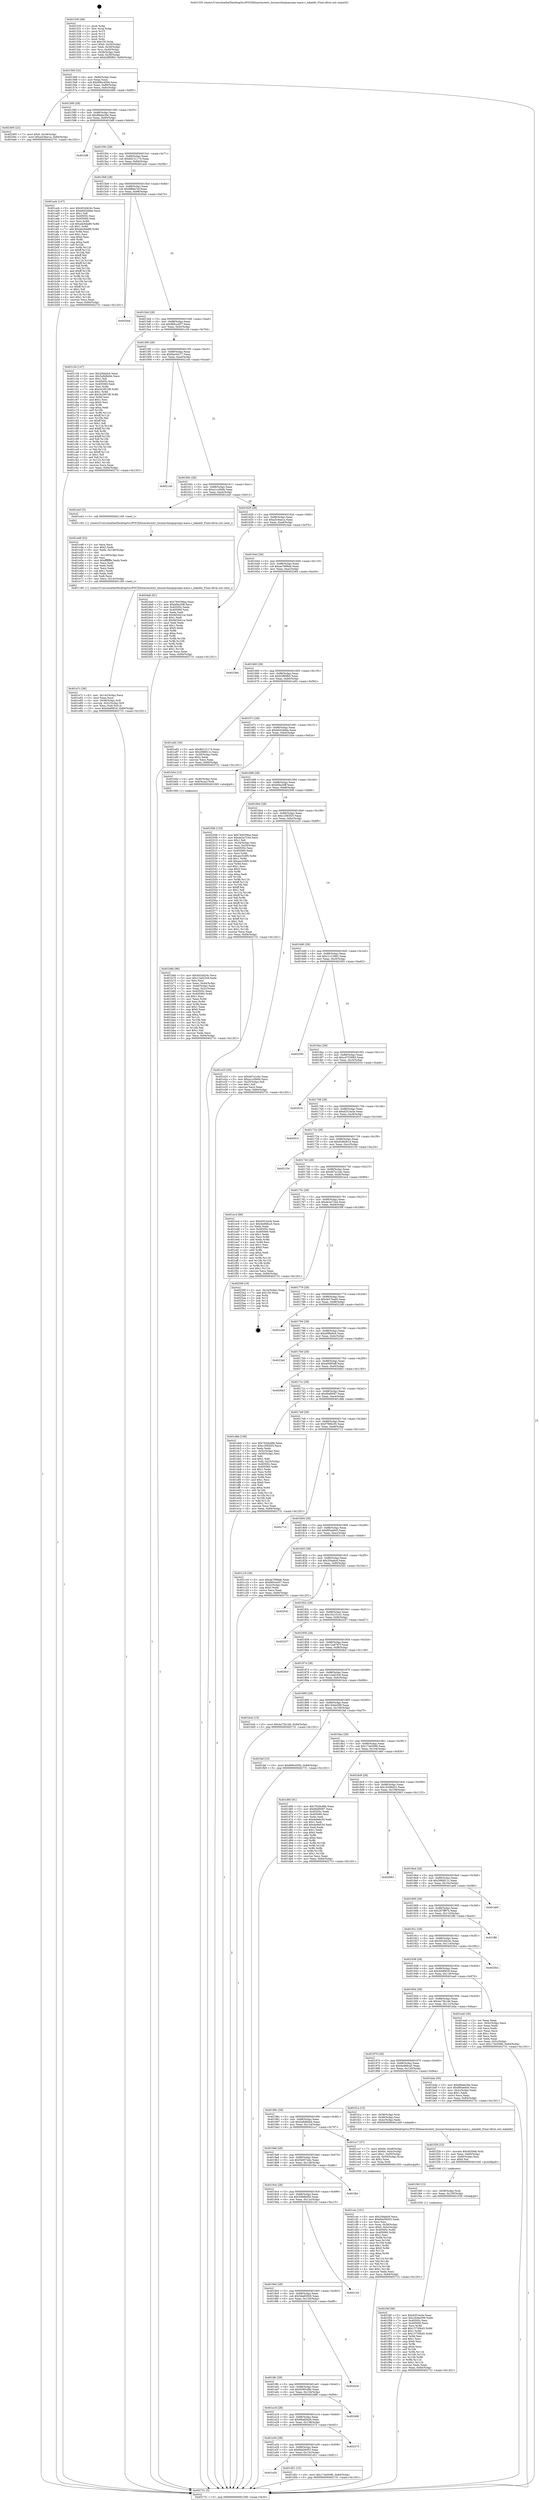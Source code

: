 digraph "0x401530" {
  label = "0x401530 (/mnt/c/Users/mathe/Desktop/tcc/POCII/binaries/extr_linuxarchmipspciops-mace.c_mkaddr_Final-ollvm.out::main(0))"
  labelloc = "t"
  node[shape=record]

  Entry [label="",width=0.3,height=0.3,shape=circle,fillcolor=black,style=filled]
  "0x401560" [label="{
     0x401560 [32]\l
     | [instrs]\l
     &nbsp;&nbsp;0x401560 \<+6\>: mov -0x84(%rbp),%eax\l
     &nbsp;&nbsp;0x401566 \<+2\>: mov %eax,%ecx\l
     &nbsp;&nbsp;0x401568 \<+6\>: sub $0x896c4594,%ecx\l
     &nbsp;&nbsp;0x40156e \<+6\>: mov %eax,-0x88(%rbp)\l
     &nbsp;&nbsp;0x401574 \<+6\>: mov %ecx,-0x8c(%rbp)\l
     &nbsp;&nbsp;0x40157a \<+6\>: je 0000000000402495 \<main+0xf65\>\l
  }"]
  "0x402495" [label="{
     0x402495 [22]\l
     | [instrs]\l
     &nbsp;&nbsp;0x402495 \<+7\>: movl $0x0,-0x34(%rbp)\l
     &nbsp;&nbsp;0x40249c \<+10\>: movl $0xa5c9ae1a,-0x84(%rbp)\l
     &nbsp;&nbsp;0x4024a6 \<+5\>: jmp 0000000000402731 \<main+0x1201\>\l
  }"]
  "0x401580" [label="{
     0x401580 [28]\l
     | [instrs]\l
     &nbsp;&nbsp;0x401580 \<+5\>: jmp 0000000000401585 \<main+0x55\>\l
     &nbsp;&nbsp;0x401585 \<+6\>: mov -0x88(%rbp),%eax\l
     &nbsp;&nbsp;0x40158b \<+5\>: sub $0x89ebe30e,%eax\l
     &nbsp;&nbsp;0x401590 \<+6\>: mov %eax,-0x90(%rbp)\l
     &nbsp;&nbsp;0x401596 \<+6\>: je 0000000000401bf8 \<main+0x6c8\>\l
  }"]
  Exit [label="",width=0.3,height=0.3,shape=circle,fillcolor=black,style=filled,peripheries=2]
  "0x401bf8" [label="{
     0x401bf8\l
  }", style=dashed]
  "0x40159c" [label="{
     0x40159c [28]\l
     | [instrs]\l
     &nbsp;&nbsp;0x40159c \<+5\>: jmp 00000000004015a1 \<main+0x71\>\l
     &nbsp;&nbsp;0x4015a1 \<+6\>: mov -0x88(%rbp),%eax\l
     &nbsp;&nbsp;0x4015a7 \<+5\>: sub $0x8d131174,%eax\l
     &nbsp;&nbsp;0x4015ac \<+6\>: mov %eax,-0x94(%rbp)\l
     &nbsp;&nbsp;0x4015b2 \<+6\>: je 0000000000401acb \<main+0x59b\>\l
  }"]
  "0x401f4f" [label="{
     0x401f4f [96]\l
     | [instrs]\l
     &nbsp;&nbsp;0x401f4f \<+5\>: mov $0xd2f14a3e,%eax\l
     &nbsp;&nbsp;0x401f54 \<+5\>: mov $0x1644e599,%edx\l
     &nbsp;&nbsp;0x401f59 \<+7\>: mov 0x40505c,%esi\l
     &nbsp;&nbsp;0x401f60 \<+7\>: mov 0x405060,%ecx\l
     &nbsp;&nbsp;0x401f67 \<+3\>: mov %esi,%r8d\l
     &nbsp;&nbsp;0x401f6a \<+7\>: add $0x13730b45,%r8d\l
     &nbsp;&nbsp;0x401f71 \<+4\>: sub $0x1,%r8d\l
     &nbsp;&nbsp;0x401f75 \<+7\>: sub $0x13730b45,%r8d\l
     &nbsp;&nbsp;0x401f7c \<+4\>: imul %r8d,%esi\l
     &nbsp;&nbsp;0x401f80 \<+3\>: and $0x1,%esi\l
     &nbsp;&nbsp;0x401f83 \<+3\>: cmp $0x0,%esi\l
     &nbsp;&nbsp;0x401f86 \<+4\>: sete %r9b\l
     &nbsp;&nbsp;0x401f8a \<+3\>: cmp $0xa,%ecx\l
     &nbsp;&nbsp;0x401f8d \<+4\>: setl %r10b\l
     &nbsp;&nbsp;0x401f91 \<+3\>: mov %r9b,%r11b\l
     &nbsp;&nbsp;0x401f94 \<+3\>: and %r10b,%r11b\l
     &nbsp;&nbsp;0x401f97 \<+3\>: xor %r10b,%r9b\l
     &nbsp;&nbsp;0x401f9a \<+3\>: or %r9b,%r11b\l
     &nbsp;&nbsp;0x401f9d \<+4\>: test $0x1,%r11b\l
     &nbsp;&nbsp;0x401fa1 \<+3\>: cmovne %edx,%eax\l
     &nbsp;&nbsp;0x401fa4 \<+6\>: mov %eax,-0x84(%rbp)\l
     &nbsp;&nbsp;0x401faa \<+5\>: jmp 0000000000402731 \<main+0x1201\>\l
  }"]
  "0x401acb" [label="{
     0x401acb [147]\l
     | [instrs]\l
     &nbsp;&nbsp;0x401acb \<+5\>: mov $0x402d424c,%eax\l
     &nbsp;&nbsp;0x401ad0 \<+5\>: mov $0xb642ddda,%ecx\l
     &nbsp;&nbsp;0x401ad5 \<+2\>: mov $0x1,%dl\l
     &nbsp;&nbsp;0x401ad7 \<+7\>: mov 0x40505c,%esi\l
     &nbsp;&nbsp;0x401ade \<+7\>: mov 0x405060,%edi\l
     &nbsp;&nbsp;0x401ae5 \<+3\>: mov %esi,%r8d\l
     &nbsp;&nbsp;0x401ae8 \<+7\>: sub $0xadc6da88,%r8d\l
     &nbsp;&nbsp;0x401aef \<+4\>: sub $0x1,%r8d\l
     &nbsp;&nbsp;0x401af3 \<+7\>: add $0xadc6da88,%r8d\l
     &nbsp;&nbsp;0x401afa \<+4\>: imul %r8d,%esi\l
     &nbsp;&nbsp;0x401afe \<+3\>: and $0x1,%esi\l
     &nbsp;&nbsp;0x401b01 \<+3\>: cmp $0x0,%esi\l
     &nbsp;&nbsp;0x401b04 \<+4\>: sete %r9b\l
     &nbsp;&nbsp;0x401b08 \<+3\>: cmp $0xa,%edi\l
     &nbsp;&nbsp;0x401b0b \<+4\>: setl %r10b\l
     &nbsp;&nbsp;0x401b0f \<+3\>: mov %r9b,%r11b\l
     &nbsp;&nbsp;0x401b12 \<+4\>: xor $0xff,%r11b\l
     &nbsp;&nbsp;0x401b16 \<+3\>: mov %r10b,%bl\l
     &nbsp;&nbsp;0x401b19 \<+3\>: xor $0xff,%bl\l
     &nbsp;&nbsp;0x401b1c \<+3\>: xor $0x1,%dl\l
     &nbsp;&nbsp;0x401b1f \<+3\>: mov %r11b,%r14b\l
     &nbsp;&nbsp;0x401b22 \<+4\>: and $0xff,%r14b\l
     &nbsp;&nbsp;0x401b26 \<+3\>: and %dl,%r9b\l
     &nbsp;&nbsp;0x401b29 \<+3\>: mov %bl,%r15b\l
     &nbsp;&nbsp;0x401b2c \<+4\>: and $0xff,%r15b\l
     &nbsp;&nbsp;0x401b30 \<+3\>: and %dl,%r10b\l
     &nbsp;&nbsp;0x401b33 \<+3\>: or %r9b,%r14b\l
     &nbsp;&nbsp;0x401b36 \<+3\>: or %r10b,%r15b\l
     &nbsp;&nbsp;0x401b39 \<+3\>: xor %r15b,%r14b\l
     &nbsp;&nbsp;0x401b3c \<+3\>: or %bl,%r11b\l
     &nbsp;&nbsp;0x401b3f \<+4\>: xor $0xff,%r11b\l
     &nbsp;&nbsp;0x401b43 \<+3\>: or $0x1,%dl\l
     &nbsp;&nbsp;0x401b46 \<+3\>: and %dl,%r11b\l
     &nbsp;&nbsp;0x401b49 \<+3\>: or %r11b,%r14b\l
     &nbsp;&nbsp;0x401b4c \<+4\>: test $0x1,%r14b\l
     &nbsp;&nbsp;0x401b50 \<+3\>: cmovne %ecx,%eax\l
     &nbsp;&nbsp;0x401b53 \<+6\>: mov %eax,-0x84(%rbp)\l
     &nbsp;&nbsp;0x401b59 \<+5\>: jmp 0000000000402731 \<main+0x1201\>\l
  }"]
  "0x4015b8" [label="{
     0x4015b8 [28]\l
     | [instrs]\l
     &nbsp;&nbsp;0x4015b8 \<+5\>: jmp 00000000004015bd \<main+0x8d\>\l
     &nbsp;&nbsp;0x4015bd \<+6\>: mov -0x88(%rbp),%eax\l
     &nbsp;&nbsp;0x4015c3 \<+5\>: sub $0x8f6ba7ef,%eax\l
     &nbsp;&nbsp;0x4015c8 \<+6\>: mov %eax,-0x98(%rbp)\l
     &nbsp;&nbsp;0x4015ce \<+6\>: je 00000000004020a4 \<main+0xb74\>\l
  }"]
  "0x401f40" [label="{
     0x401f40 [15]\l
     | [instrs]\l
     &nbsp;&nbsp;0x401f40 \<+4\>: mov -0x58(%rbp),%rdi\l
     &nbsp;&nbsp;0x401f44 \<+6\>: mov %eax,-0x150(%rbp)\l
     &nbsp;&nbsp;0x401f4a \<+5\>: call 0000000000401030 \<free@plt\>\l
     | [calls]\l
     &nbsp;&nbsp;0x401030 \{1\} (unknown)\l
  }"]
  "0x4020a4" [label="{
     0x4020a4\l
  }", style=dashed]
  "0x4015d4" [label="{
     0x4015d4 [28]\l
     | [instrs]\l
     &nbsp;&nbsp;0x4015d4 \<+5\>: jmp 00000000004015d9 \<main+0xa9\>\l
     &nbsp;&nbsp;0x4015d9 \<+6\>: mov -0x88(%rbp),%eax\l
     &nbsp;&nbsp;0x4015df \<+5\>: sub $0x985ce457,%eax\l
     &nbsp;&nbsp;0x4015e4 \<+6\>: mov %eax,-0x9c(%rbp)\l
     &nbsp;&nbsp;0x4015ea \<+6\>: je 0000000000401c34 \<main+0x704\>\l
  }"]
  "0x401f29" [label="{
     0x401f29 [23]\l
     | [instrs]\l
     &nbsp;&nbsp;0x401f29 \<+10\>: movabs $0x4030d6,%rdi\l
     &nbsp;&nbsp;0x401f33 \<+3\>: mov %eax,-0x60(%rbp)\l
     &nbsp;&nbsp;0x401f36 \<+3\>: mov -0x60(%rbp),%esi\l
     &nbsp;&nbsp;0x401f39 \<+2\>: mov $0x0,%al\l
     &nbsp;&nbsp;0x401f3b \<+5\>: call 0000000000401040 \<printf@plt\>\l
     | [calls]\l
     &nbsp;&nbsp;0x401040 \{1\} (unknown)\l
  }"]
  "0x401c34" [label="{
     0x401c34 [147]\l
     | [instrs]\l
     &nbsp;&nbsp;0x401c34 \<+5\>: mov $0x20dadc6,%eax\l
     &nbsp;&nbsp;0x401c39 \<+5\>: mov $0x5a9d6d44,%ecx\l
     &nbsp;&nbsp;0x401c3e \<+2\>: mov $0x1,%dl\l
     &nbsp;&nbsp;0x401c40 \<+7\>: mov 0x40505c,%esi\l
     &nbsp;&nbsp;0x401c47 \<+7\>: mov 0x405060,%edi\l
     &nbsp;&nbsp;0x401c4e \<+3\>: mov %esi,%r8d\l
     &nbsp;&nbsp;0x401c51 \<+7\>: sub $0x3e2951f8,%r8d\l
     &nbsp;&nbsp;0x401c58 \<+4\>: sub $0x1,%r8d\l
     &nbsp;&nbsp;0x401c5c \<+7\>: add $0x3e2951f8,%r8d\l
     &nbsp;&nbsp;0x401c63 \<+4\>: imul %r8d,%esi\l
     &nbsp;&nbsp;0x401c67 \<+3\>: and $0x1,%esi\l
     &nbsp;&nbsp;0x401c6a \<+3\>: cmp $0x0,%esi\l
     &nbsp;&nbsp;0x401c6d \<+4\>: sete %r9b\l
     &nbsp;&nbsp;0x401c71 \<+3\>: cmp $0xa,%edi\l
     &nbsp;&nbsp;0x401c74 \<+4\>: setl %r10b\l
     &nbsp;&nbsp;0x401c78 \<+3\>: mov %r9b,%r11b\l
     &nbsp;&nbsp;0x401c7b \<+4\>: xor $0xff,%r11b\l
     &nbsp;&nbsp;0x401c7f \<+3\>: mov %r10b,%bl\l
     &nbsp;&nbsp;0x401c82 \<+3\>: xor $0xff,%bl\l
     &nbsp;&nbsp;0x401c85 \<+3\>: xor $0x1,%dl\l
     &nbsp;&nbsp;0x401c88 \<+3\>: mov %r11b,%r14b\l
     &nbsp;&nbsp;0x401c8b \<+4\>: and $0xff,%r14b\l
     &nbsp;&nbsp;0x401c8f \<+3\>: and %dl,%r9b\l
     &nbsp;&nbsp;0x401c92 \<+3\>: mov %bl,%r15b\l
     &nbsp;&nbsp;0x401c95 \<+4\>: and $0xff,%r15b\l
     &nbsp;&nbsp;0x401c99 \<+3\>: and %dl,%r10b\l
     &nbsp;&nbsp;0x401c9c \<+3\>: or %r9b,%r14b\l
     &nbsp;&nbsp;0x401c9f \<+3\>: or %r10b,%r15b\l
     &nbsp;&nbsp;0x401ca2 \<+3\>: xor %r15b,%r14b\l
     &nbsp;&nbsp;0x401ca5 \<+3\>: or %bl,%r11b\l
     &nbsp;&nbsp;0x401ca8 \<+4\>: xor $0xff,%r11b\l
     &nbsp;&nbsp;0x401cac \<+3\>: or $0x1,%dl\l
     &nbsp;&nbsp;0x401caf \<+3\>: and %dl,%r11b\l
     &nbsp;&nbsp;0x401cb2 \<+3\>: or %r11b,%r14b\l
     &nbsp;&nbsp;0x401cb5 \<+4\>: test $0x1,%r14b\l
     &nbsp;&nbsp;0x401cb9 \<+3\>: cmovne %ecx,%eax\l
     &nbsp;&nbsp;0x401cbc \<+6\>: mov %eax,-0x84(%rbp)\l
     &nbsp;&nbsp;0x401cc2 \<+5\>: jmp 0000000000402731 \<main+0x1201\>\l
  }"]
  "0x4015f0" [label="{
     0x4015f0 [28]\l
     | [instrs]\l
     &nbsp;&nbsp;0x4015f0 \<+5\>: jmp 00000000004015f5 \<main+0xc5\>\l
     &nbsp;&nbsp;0x4015f5 \<+6\>: mov -0x88(%rbp),%eax\l
     &nbsp;&nbsp;0x4015fb \<+5\>: sub $0x9ac04c77,%eax\l
     &nbsp;&nbsp;0x401600 \<+6\>: mov %eax,-0xa0(%rbp)\l
     &nbsp;&nbsp;0x401606 \<+6\>: je 00000000004021dd \<main+0xcad\>\l
  }"]
  "0x401e7c" [label="{
     0x401e7c [36]\l
     | [instrs]\l
     &nbsp;&nbsp;0x401e7c \<+6\>: mov -0x14c(%rbp),%ecx\l
     &nbsp;&nbsp;0x401e82 \<+3\>: imul %eax,%ecx\l
     &nbsp;&nbsp;0x401e85 \<+4\>: mov -0x58(%rbp),%r8\l
     &nbsp;&nbsp;0x401e89 \<+4\>: movslq -0x5c(%rbp),%r9\l
     &nbsp;&nbsp;0x401e8d \<+4\>: mov %ecx,(%r8,%r9,4)\l
     &nbsp;&nbsp;0x401e91 \<+10\>: movl $0x44df4f18,-0x84(%rbp)\l
     &nbsp;&nbsp;0x401e9b \<+5\>: jmp 0000000000402731 \<main+0x1201\>\l
  }"]
  "0x4021dd" [label="{
     0x4021dd\l
  }", style=dashed]
  "0x40160c" [label="{
     0x40160c [28]\l
     | [instrs]\l
     &nbsp;&nbsp;0x40160c \<+5\>: jmp 0000000000401611 \<main+0xe1\>\l
     &nbsp;&nbsp;0x401611 \<+6\>: mov -0x88(%rbp),%eax\l
     &nbsp;&nbsp;0x401617 \<+5\>: sub $0xa1cc0b0b,%eax\l
     &nbsp;&nbsp;0x40161c \<+6\>: mov %eax,-0xa4(%rbp)\l
     &nbsp;&nbsp;0x401622 \<+6\>: je 0000000000401e43 \<main+0x913\>\l
  }"]
  "0x401e48" [label="{
     0x401e48 [52]\l
     | [instrs]\l
     &nbsp;&nbsp;0x401e48 \<+2\>: xor %ecx,%ecx\l
     &nbsp;&nbsp;0x401e4a \<+5\>: mov $0x2,%edx\l
     &nbsp;&nbsp;0x401e4f \<+6\>: mov %edx,-0x148(%rbp)\l
     &nbsp;&nbsp;0x401e55 \<+1\>: cltd\l
     &nbsp;&nbsp;0x401e56 \<+6\>: mov -0x148(%rbp),%esi\l
     &nbsp;&nbsp;0x401e5c \<+2\>: idiv %esi\l
     &nbsp;&nbsp;0x401e5e \<+6\>: imul $0xfffffffe,%edx,%edx\l
     &nbsp;&nbsp;0x401e64 \<+2\>: mov %ecx,%edi\l
     &nbsp;&nbsp;0x401e66 \<+2\>: sub %edx,%edi\l
     &nbsp;&nbsp;0x401e68 \<+2\>: mov %ecx,%edx\l
     &nbsp;&nbsp;0x401e6a \<+3\>: sub $0x1,%edx\l
     &nbsp;&nbsp;0x401e6d \<+2\>: add %edx,%edi\l
     &nbsp;&nbsp;0x401e6f \<+2\>: sub %edi,%ecx\l
     &nbsp;&nbsp;0x401e71 \<+6\>: mov %ecx,-0x14c(%rbp)\l
     &nbsp;&nbsp;0x401e77 \<+5\>: call 0000000000401160 \<next_i\>\l
     | [calls]\l
     &nbsp;&nbsp;0x401160 \{1\} (/mnt/c/Users/mathe/Desktop/tcc/POCII/binaries/extr_linuxarchmipspciops-mace.c_mkaddr_Final-ollvm.out::next_i)\l
  }"]
  "0x401e43" [label="{
     0x401e43 [5]\l
     | [instrs]\l
     &nbsp;&nbsp;0x401e43 \<+5\>: call 0000000000401160 \<next_i\>\l
     | [calls]\l
     &nbsp;&nbsp;0x401160 \{1\} (/mnt/c/Users/mathe/Desktop/tcc/POCII/binaries/extr_linuxarchmipspciops-mace.c_mkaddr_Final-ollvm.out::next_i)\l
  }"]
  "0x401628" [label="{
     0x401628 [28]\l
     | [instrs]\l
     &nbsp;&nbsp;0x401628 \<+5\>: jmp 000000000040162d \<main+0xfd\>\l
     &nbsp;&nbsp;0x40162d \<+6\>: mov -0x88(%rbp),%eax\l
     &nbsp;&nbsp;0x401633 \<+5\>: sub $0xa5c9ae1a,%eax\l
     &nbsp;&nbsp;0x401638 \<+6\>: mov %eax,-0xa8(%rbp)\l
     &nbsp;&nbsp;0x40163e \<+6\>: je 00000000004024ab \<main+0xf7b\>\l
  }"]
  "0x401a50" [label="{
     0x401a50\l
  }", style=dashed]
  "0x4024ab" [label="{
     0x4024ab [91]\l
     | [instrs]\l
     &nbsp;&nbsp;0x4024ab \<+5\>: mov $0x784539ea,%eax\l
     &nbsp;&nbsp;0x4024b0 \<+5\>: mov $0xbf4a20ff,%ecx\l
     &nbsp;&nbsp;0x4024b5 \<+7\>: mov 0x40505c,%edx\l
     &nbsp;&nbsp;0x4024bc \<+7\>: mov 0x405060,%esi\l
     &nbsp;&nbsp;0x4024c3 \<+2\>: mov %edx,%edi\l
     &nbsp;&nbsp;0x4024c5 \<+6\>: add $0x9d3441ca,%edi\l
     &nbsp;&nbsp;0x4024cb \<+3\>: sub $0x1,%edi\l
     &nbsp;&nbsp;0x4024ce \<+6\>: sub $0x9d3441ca,%edi\l
     &nbsp;&nbsp;0x4024d4 \<+3\>: imul %edi,%edx\l
     &nbsp;&nbsp;0x4024d7 \<+3\>: and $0x1,%edx\l
     &nbsp;&nbsp;0x4024da \<+3\>: cmp $0x0,%edx\l
     &nbsp;&nbsp;0x4024dd \<+4\>: sete %r8b\l
     &nbsp;&nbsp;0x4024e1 \<+3\>: cmp $0xa,%esi\l
     &nbsp;&nbsp;0x4024e4 \<+4\>: setl %r9b\l
     &nbsp;&nbsp;0x4024e8 \<+3\>: mov %r8b,%r10b\l
     &nbsp;&nbsp;0x4024eb \<+3\>: and %r9b,%r10b\l
     &nbsp;&nbsp;0x4024ee \<+3\>: xor %r9b,%r8b\l
     &nbsp;&nbsp;0x4024f1 \<+3\>: or %r8b,%r10b\l
     &nbsp;&nbsp;0x4024f4 \<+4\>: test $0x1,%r10b\l
     &nbsp;&nbsp;0x4024f8 \<+3\>: cmovne %ecx,%eax\l
     &nbsp;&nbsp;0x4024fb \<+6\>: mov %eax,-0x84(%rbp)\l
     &nbsp;&nbsp;0x402501 \<+5\>: jmp 0000000000402731 \<main+0x1201\>\l
  }"]
  "0x401644" [label="{
     0x401644 [28]\l
     | [instrs]\l
     &nbsp;&nbsp;0x401644 \<+5\>: jmp 0000000000401649 \<main+0x119\>\l
     &nbsp;&nbsp;0x401649 \<+6\>: mov -0x88(%rbp),%eax\l
     &nbsp;&nbsp;0x40164f \<+5\>: sub $0xae7898ab,%eax\l
     &nbsp;&nbsp;0x401654 \<+6\>: mov %eax,-0xac(%rbp)\l
     &nbsp;&nbsp;0x40165a \<+6\>: je 0000000000402384 \<main+0xe54\>\l
  }"]
  "0x401d51" [label="{
     0x401d51 [15]\l
     | [instrs]\l
     &nbsp;&nbsp;0x401d51 \<+10\>: movl $0x174e5096,-0x84(%rbp)\l
     &nbsp;&nbsp;0x401d5b \<+5\>: jmp 0000000000402731 \<main+0x1201\>\l
  }"]
  "0x402384" [label="{
     0x402384\l
  }", style=dashed]
  "0x401660" [label="{
     0x401660 [28]\l
     | [instrs]\l
     &nbsp;&nbsp;0x401660 \<+5\>: jmp 0000000000401665 \<main+0x135\>\l
     &nbsp;&nbsp;0x401665 \<+6\>: mov -0x88(%rbp),%eax\l
     &nbsp;&nbsp;0x40166b \<+5\>: sub $0xb2f80fb5,%eax\l
     &nbsp;&nbsp;0x401670 \<+6\>: mov %eax,-0xb0(%rbp)\l
     &nbsp;&nbsp;0x401676 \<+6\>: je 0000000000401a92 \<main+0x562\>\l
  }"]
  "0x401a34" [label="{
     0x401a34 [28]\l
     | [instrs]\l
     &nbsp;&nbsp;0x401a34 \<+5\>: jmp 0000000000401a39 \<main+0x509\>\l
     &nbsp;&nbsp;0x401a39 \<+6\>: mov -0x88(%rbp),%eax\l
     &nbsp;&nbsp;0x401a3f \<+5\>: sub $0x6da56d53,%eax\l
     &nbsp;&nbsp;0x401a44 \<+6\>: mov %eax,-0x13c(%rbp)\l
     &nbsp;&nbsp;0x401a4a \<+6\>: je 0000000000401d51 \<main+0x821\>\l
  }"]
  "0x401a92" [label="{
     0x401a92 [30]\l
     | [instrs]\l
     &nbsp;&nbsp;0x401a92 \<+5\>: mov $0x8d131174,%eax\l
     &nbsp;&nbsp;0x401a97 \<+5\>: mov $0x266fd11c,%ecx\l
     &nbsp;&nbsp;0x401a9c \<+3\>: mov -0x30(%rbp),%edx\l
     &nbsp;&nbsp;0x401a9f \<+3\>: cmp $0x2,%edx\l
     &nbsp;&nbsp;0x401aa2 \<+3\>: cmovne %ecx,%eax\l
     &nbsp;&nbsp;0x401aa5 \<+6\>: mov %eax,-0x84(%rbp)\l
     &nbsp;&nbsp;0x401aab \<+5\>: jmp 0000000000402731 \<main+0x1201\>\l
  }"]
  "0x40167c" [label="{
     0x40167c [28]\l
     | [instrs]\l
     &nbsp;&nbsp;0x40167c \<+5\>: jmp 0000000000401681 \<main+0x151\>\l
     &nbsp;&nbsp;0x401681 \<+6\>: mov -0x88(%rbp),%eax\l
     &nbsp;&nbsp;0x401687 \<+5\>: sub $0xb642ddda,%eax\l
     &nbsp;&nbsp;0x40168c \<+6\>: mov %eax,-0xb4(%rbp)\l
     &nbsp;&nbsp;0x401692 \<+6\>: je 0000000000401b5e \<main+0x62e\>\l
  }"]
  "0x402731" [label="{
     0x402731 [5]\l
     | [instrs]\l
     &nbsp;&nbsp;0x402731 \<+5\>: jmp 0000000000401560 \<main+0x30\>\l
  }"]
  "0x401530" [label="{
     0x401530 [48]\l
     | [instrs]\l
     &nbsp;&nbsp;0x401530 \<+1\>: push %rbp\l
     &nbsp;&nbsp;0x401531 \<+3\>: mov %rsp,%rbp\l
     &nbsp;&nbsp;0x401534 \<+2\>: push %r15\l
     &nbsp;&nbsp;0x401536 \<+2\>: push %r14\l
     &nbsp;&nbsp;0x401538 \<+2\>: push %r12\l
     &nbsp;&nbsp;0x40153a \<+1\>: push %rbx\l
     &nbsp;&nbsp;0x40153b \<+7\>: sub $0x150,%rsp\l
     &nbsp;&nbsp;0x401542 \<+7\>: movl $0x0,-0x34(%rbp)\l
     &nbsp;&nbsp;0x401549 \<+3\>: mov %edi,-0x38(%rbp)\l
     &nbsp;&nbsp;0x40154c \<+4\>: mov %rsi,-0x40(%rbp)\l
     &nbsp;&nbsp;0x401550 \<+3\>: mov -0x38(%rbp),%edi\l
     &nbsp;&nbsp;0x401553 \<+3\>: mov %edi,-0x30(%rbp)\l
     &nbsp;&nbsp;0x401556 \<+10\>: movl $0xb2f80fb5,-0x84(%rbp)\l
  }"]
  "0x402375" [label="{
     0x402375\l
  }", style=dashed]
  "0x401b5e" [label="{
     0x401b5e [13]\l
     | [instrs]\l
     &nbsp;&nbsp;0x401b5e \<+4\>: mov -0x40(%rbp),%rax\l
     &nbsp;&nbsp;0x401b62 \<+4\>: mov 0x8(%rax),%rdi\l
     &nbsp;&nbsp;0x401b66 \<+5\>: call 0000000000401060 \<atoi@plt\>\l
     | [calls]\l
     &nbsp;&nbsp;0x401060 \{1\} (unknown)\l
  }"]
  "0x401698" [label="{
     0x401698 [28]\l
     | [instrs]\l
     &nbsp;&nbsp;0x401698 \<+5\>: jmp 000000000040169d \<main+0x16d\>\l
     &nbsp;&nbsp;0x40169d \<+6\>: mov -0x88(%rbp),%eax\l
     &nbsp;&nbsp;0x4016a3 \<+5\>: sub $0xbf4a20ff,%eax\l
     &nbsp;&nbsp;0x4016a8 \<+6\>: mov %eax,-0xb8(%rbp)\l
     &nbsp;&nbsp;0x4016ae \<+6\>: je 0000000000402506 \<main+0xfd6\>\l
  }"]
  "0x401b6b" [label="{
     0x401b6b [96]\l
     | [instrs]\l
     &nbsp;&nbsp;0x401b6b \<+5\>: mov $0x402d424c,%ecx\l
     &nbsp;&nbsp;0x401b70 \<+5\>: mov $0x12ad23c9,%edx\l
     &nbsp;&nbsp;0x401b75 \<+2\>: xor %esi,%esi\l
     &nbsp;&nbsp;0x401b77 \<+3\>: mov %eax,-0x44(%rbp)\l
     &nbsp;&nbsp;0x401b7a \<+3\>: mov -0x44(%rbp),%eax\l
     &nbsp;&nbsp;0x401b7d \<+3\>: mov %eax,-0x2c(%rbp)\l
     &nbsp;&nbsp;0x401b80 \<+7\>: mov 0x40505c,%eax\l
     &nbsp;&nbsp;0x401b87 \<+8\>: mov 0x405060,%r8d\l
     &nbsp;&nbsp;0x401b8f \<+3\>: sub $0x1,%esi\l
     &nbsp;&nbsp;0x401b92 \<+3\>: mov %eax,%r9d\l
     &nbsp;&nbsp;0x401b95 \<+3\>: add %esi,%r9d\l
     &nbsp;&nbsp;0x401b98 \<+4\>: imul %r9d,%eax\l
     &nbsp;&nbsp;0x401b9c \<+3\>: and $0x1,%eax\l
     &nbsp;&nbsp;0x401b9f \<+3\>: cmp $0x0,%eax\l
     &nbsp;&nbsp;0x401ba2 \<+4\>: sete %r10b\l
     &nbsp;&nbsp;0x401ba6 \<+4\>: cmp $0xa,%r8d\l
     &nbsp;&nbsp;0x401baa \<+4\>: setl %r11b\l
     &nbsp;&nbsp;0x401bae \<+3\>: mov %r10b,%bl\l
     &nbsp;&nbsp;0x401bb1 \<+3\>: and %r11b,%bl\l
     &nbsp;&nbsp;0x401bb4 \<+3\>: xor %r11b,%r10b\l
     &nbsp;&nbsp;0x401bb7 \<+3\>: or %r10b,%bl\l
     &nbsp;&nbsp;0x401bba \<+3\>: test $0x1,%bl\l
     &nbsp;&nbsp;0x401bbd \<+3\>: cmovne %edx,%ecx\l
     &nbsp;&nbsp;0x401bc0 \<+6\>: mov %ecx,-0x84(%rbp)\l
     &nbsp;&nbsp;0x401bc6 \<+5\>: jmp 0000000000402731 \<main+0x1201\>\l
  }"]
  "0x401a18" [label="{
     0x401a18 [28]\l
     | [instrs]\l
     &nbsp;&nbsp;0x401a18 \<+5\>: jmp 0000000000401a1d \<main+0x4ed\>\l
     &nbsp;&nbsp;0x401a1d \<+6\>: mov -0x88(%rbp),%eax\l
     &nbsp;&nbsp;0x401a23 \<+5\>: sub $0x66ad5b26,%eax\l
     &nbsp;&nbsp;0x401a28 \<+6\>: mov %eax,-0x138(%rbp)\l
     &nbsp;&nbsp;0x401a2e \<+6\>: je 0000000000402375 \<main+0xe45\>\l
  }"]
  "0x402506" [label="{
     0x402506 [153]\l
     | [instrs]\l
     &nbsp;&nbsp;0x402506 \<+5\>: mov $0x784539ea,%eax\l
     &nbsp;&nbsp;0x40250b \<+5\>: mov $0xde2a7244,%ecx\l
     &nbsp;&nbsp;0x402510 \<+2\>: mov $0x1,%dl\l
     &nbsp;&nbsp;0x402512 \<+3\>: mov -0x34(%rbp),%esi\l
     &nbsp;&nbsp;0x402515 \<+3\>: mov %esi,-0x24(%rbp)\l
     &nbsp;&nbsp;0x402518 \<+7\>: mov 0x40505c,%esi\l
     &nbsp;&nbsp;0x40251f \<+7\>: mov 0x405060,%edi\l
     &nbsp;&nbsp;0x402526 \<+3\>: mov %esi,%r8d\l
     &nbsp;&nbsp;0x402529 \<+7\>: sub $0xaec5c6f5,%r8d\l
     &nbsp;&nbsp;0x402530 \<+4\>: sub $0x1,%r8d\l
     &nbsp;&nbsp;0x402534 \<+7\>: add $0xaec5c6f5,%r8d\l
     &nbsp;&nbsp;0x40253b \<+4\>: imul %r8d,%esi\l
     &nbsp;&nbsp;0x40253f \<+3\>: and $0x1,%esi\l
     &nbsp;&nbsp;0x402542 \<+3\>: cmp $0x0,%esi\l
     &nbsp;&nbsp;0x402545 \<+4\>: sete %r9b\l
     &nbsp;&nbsp;0x402549 \<+3\>: cmp $0xa,%edi\l
     &nbsp;&nbsp;0x40254c \<+4\>: setl %r10b\l
     &nbsp;&nbsp;0x402550 \<+3\>: mov %r9b,%r11b\l
     &nbsp;&nbsp;0x402553 \<+4\>: xor $0xff,%r11b\l
     &nbsp;&nbsp;0x402557 \<+3\>: mov %r10b,%bl\l
     &nbsp;&nbsp;0x40255a \<+3\>: xor $0xff,%bl\l
     &nbsp;&nbsp;0x40255d \<+3\>: xor $0x1,%dl\l
     &nbsp;&nbsp;0x402560 \<+3\>: mov %r11b,%r14b\l
     &nbsp;&nbsp;0x402563 \<+4\>: and $0xff,%r14b\l
     &nbsp;&nbsp;0x402567 \<+3\>: and %dl,%r9b\l
     &nbsp;&nbsp;0x40256a \<+3\>: mov %bl,%r15b\l
     &nbsp;&nbsp;0x40256d \<+4\>: and $0xff,%r15b\l
     &nbsp;&nbsp;0x402571 \<+3\>: and %dl,%r10b\l
     &nbsp;&nbsp;0x402574 \<+3\>: or %r9b,%r14b\l
     &nbsp;&nbsp;0x402577 \<+3\>: or %r10b,%r15b\l
     &nbsp;&nbsp;0x40257a \<+3\>: xor %r15b,%r14b\l
     &nbsp;&nbsp;0x40257d \<+3\>: or %bl,%r11b\l
     &nbsp;&nbsp;0x402580 \<+4\>: xor $0xff,%r11b\l
     &nbsp;&nbsp;0x402584 \<+3\>: or $0x1,%dl\l
     &nbsp;&nbsp;0x402587 \<+3\>: and %dl,%r11b\l
     &nbsp;&nbsp;0x40258a \<+3\>: or %r11b,%r14b\l
     &nbsp;&nbsp;0x40258d \<+4\>: test $0x1,%r14b\l
     &nbsp;&nbsp;0x402591 \<+3\>: cmovne %ecx,%eax\l
     &nbsp;&nbsp;0x402594 \<+6\>: mov %eax,-0x84(%rbp)\l
     &nbsp;&nbsp;0x40259a \<+5\>: jmp 0000000000402731 \<main+0x1201\>\l
  }"]
  "0x4016b4" [label="{
     0x4016b4 [28]\l
     | [instrs]\l
     &nbsp;&nbsp;0x4016b4 \<+5\>: jmp 00000000004016b9 \<main+0x189\>\l
     &nbsp;&nbsp;0x4016b9 \<+6\>: mov -0x88(%rbp),%eax\l
     &nbsp;&nbsp;0x4016bf \<+5\>: sub $0xc1683f25,%eax\l
     &nbsp;&nbsp;0x4016c4 \<+6\>: mov %eax,-0xbc(%rbp)\l
     &nbsp;&nbsp;0x4016ca \<+6\>: je 0000000000401e25 \<main+0x8f5\>\l
  }"]
  "0x402486" [label="{
     0x402486\l
  }", style=dashed]
  "0x401e25" [label="{
     0x401e25 [30]\l
     | [instrs]\l
     &nbsp;&nbsp;0x401e25 \<+5\>: mov $0xdd7a1e4c,%eax\l
     &nbsp;&nbsp;0x401e2a \<+5\>: mov $0xa1cc0b0b,%ecx\l
     &nbsp;&nbsp;0x401e2f \<+3\>: mov -0x25(%rbp),%dl\l
     &nbsp;&nbsp;0x401e32 \<+3\>: test $0x1,%dl\l
     &nbsp;&nbsp;0x401e35 \<+3\>: cmovne %ecx,%eax\l
     &nbsp;&nbsp;0x401e38 \<+6\>: mov %eax,-0x84(%rbp)\l
     &nbsp;&nbsp;0x401e3e \<+5\>: jmp 0000000000402731 \<main+0x1201\>\l
  }"]
  "0x4016d0" [label="{
     0x4016d0 [28]\l
     | [instrs]\l
     &nbsp;&nbsp;0x4016d0 \<+5\>: jmp 00000000004016d5 \<main+0x1a5\>\l
     &nbsp;&nbsp;0x4016d5 \<+6\>: mov -0x88(%rbp),%eax\l
     &nbsp;&nbsp;0x4016db \<+5\>: sub $0xc1c12662,%eax\l
     &nbsp;&nbsp;0x4016e0 \<+6\>: mov %eax,-0xc0(%rbp)\l
     &nbsp;&nbsp;0x4016e6 \<+6\>: je 0000000000402393 \<main+0xe63\>\l
  }"]
  "0x4019fc" [label="{
     0x4019fc [28]\l
     | [instrs]\l
     &nbsp;&nbsp;0x4019fc \<+5\>: jmp 0000000000401a01 \<main+0x4d1\>\l
     &nbsp;&nbsp;0x401a01 \<+6\>: mov -0x88(%rbp),%eax\l
     &nbsp;&nbsp;0x401a07 \<+5\>: sub $0x6595cd9c,%eax\l
     &nbsp;&nbsp;0x401a0c \<+6\>: mov %eax,-0x134(%rbp)\l
     &nbsp;&nbsp;0x401a12 \<+6\>: je 0000000000402486 \<main+0xf56\>\l
  }"]
  "0x402393" [label="{
     0x402393\l
  }", style=dashed]
  "0x4016ec" [label="{
     0x4016ec [28]\l
     | [instrs]\l
     &nbsp;&nbsp;0x4016ec \<+5\>: jmp 00000000004016f1 \<main+0x1c1\>\l
     &nbsp;&nbsp;0x4016f1 \<+6\>: mov -0x88(%rbp),%eax\l
     &nbsp;&nbsp;0x4016f7 \<+5\>: sub $0xcd753683,%eax\l
     &nbsp;&nbsp;0x4016fc \<+6\>: mov %eax,-0xc4(%rbp)\l
     &nbsp;&nbsp;0x401702 \<+6\>: je 000000000040201b \<main+0xaeb\>\l
  }"]
  "0x402426" [label="{
     0x402426\l
  }", style=dashed]
  "0x40201b" [label="{
     0x40201b\l
  }", style=dashed]
  "0x401708" [label="{
     0x401708 [28]\l
     | [instrs]\l
     &nbsp;&nbsp;0x401708 \<+5\>: jmp 000000000040170d \<main+0x1dd\>\l
     &nbsp;&nbsp;0x40170d \<+6\>: mov -0x88(%rbp),%eax\l
     &nbsp;&nbsp;0x401713 \<+5\>: sub $0xd2f14a3e,%eax\l
     &nbsp;&nbsp;0x401718 \<+6\>: mov %eax,-0xc8(%rbp)\l
     &nbsp;&nbsp;0x40171e \<+6\>: je 000000000040261f \<main+0x10ef\>\l
  }"]
  "0x4019e0" [label="{
     0x4019e0 [28]\l
     | [instrs]\l
     &nbsp;&nbsp;0x4019e0 \<+5\>: jmp 00000000004019e5 \<main+0x4b5\>\l
     &nbsp;&nbsp;0x4019e5 \<+6\>: mov -0x88(%rbp),%eax\l
     &nbsp;&nbsp;0x4019eb \<+5\>: sub $0x5da60929,%eax\l
     &nbsp;&nbsp;0x4019f0 \<+6\>: mov %eax,-0x130(%rbp)\l
     &nbsp;&nbsp;0x4019f6 \<+6\>: je 0000000000402426 \<main+0xef6\>\l
  }"]
  "0x40261f" [label="{
     0x40261f\l
  }", style=dashed]
  "0x401724" [label="{
     0x401724 [28]\l
     | [instrs]\l
     &nbsp;&nbsp;0x401724 \<+5\>: jmp 0000000000401729 \<main+0x1f9\>\l
     &nbsp;&nbsp;0x401729 \<+6\>: mov -0x88(%rbp),%eax\l
     &nbsp;&nbsp;0x40172f \<+5\>: sub $0xdcd6db1d,%eax\l
     &nbsp;&nbsp;0x401734 \<+6\>: mov %eax,-0xcc(%rbp)\l
     &nbsp;&nbsp;0x40173a \<+6\>: je 0000000000402154 \<main+0xc24\>\l
  }"]
  "0x402145" [label="{
     0x402145\l
  }", style=dashed]
  "0x402154" [label="{
     0x402154\l
  }", style=dashed]
  "0x401740" [label="{
     0x401740 [28]\l
     | [instrs]\l
     &nbsp;&nbsp;0x401740 \<+5\>: jmp 0000000000401745 \<main+0x215\>\l
     &nbsp;&nbsp;0x401745 \<+6\>: mov -0x88(%rbp),%eax\l
     &nbsp;&nbsp;0x40174b \<+5\>: sub $0xdd7a1e4c,%eax\l
     &nbsp;&nbsp;0x401750 \<+6\>: mov %eax,-0xd0(%rbp)\l
     &nbsp;&nbsp;0x401756 \<+6\>: je 0000000000401ec4 \<main+0x994\>\l
  }"]
  "0x4019c4" [label="{
     0x4019c4 [28]\l
     | [instrs]\l
     &nbsp;&nbsp;0x4019c4 \<+5\>: jmp 00000000004019c9 \<main+0x499\>\l
     &nbsp;&nbsp;0x4019c9 \<+6\>: mov -0x88(%rbp),%eax\l
     &nbsp;&nbsp;0x4019cf \<+5\>: sub $0x5d9db850,%eax\l
     &nbsp;&nbsp;0x4019d4 \<+6\>: mov %eax,-0x12c(%rbp)\l
     &nbsp;&nbsp;0x4019da \<+6\>: je 0000000000402145 \<main+0xc15\>\l
  }"]
  "0x401ec4" [label="{
     0x401ec4 [86]\l
     | [instrs]\l
     &nbsp;&nbsp;0x401ec4 \<+5\>: mov $0xd2f14a3e,%eax\l
     &nbsp;&nbsp;0x401ec9 \<+5\>: mov $0x4ed68ca5,%ecx\l
     &nbsp;&nbsp;0x401ece \<+2\>: xor %edx,%edx\l
     &nbsp;&nbsp;0x401ed0 \<+7\>: mov 0x40505c,%esi\l
     &nbsp;&nbsp;0x401ed7 \<+7\>: mov 0x405060,%edi\l
     &nbsp;&nbsp;0x401ede \<+3\>: sub $0x1,%edx\l
     &nbsp;&nbsp;0x401ee1 \<+3\>: mov %esi,%r8d\l
     &nbsp;&nbsp;0x401ee4 \<+3\>: add %edx,%r8d\l
     &nbsp;&nbsp;0x401ee7 \<+4\>: imul %r8d,%esi\l
     &nbsp;&nbsp;0x401eeb \<+3\>: and $0x1,%esi\l
     &nbsp;&nbsp;0x401eee \<+3\>: cmp $0x0,%esi\l
     &nbsp;&nbsp;0x401ef1 \<+4\>: sete %r9b\l
     &nbsp;&nbsp;0x401ef5 \<+3\>: cmp $0xa,%edi\l
     &nbsp;&nbsp;0x401ef8 \<+4\>: setl %r10b\l
     &nbsp;&nbsp;0x401efc \<+3\>: mov %r9b,%r11b\l
     &nbsp;&nbsp;0x401eff \<+3\>: and %r10b,%r11b\l
     &nbsp;&nbsp;0x401f02 \<+3\>: xor %r10b,%r9b\l
     &nbsp;&nbsp;0x401f05 \<+3\>: or %r9b,%r11b\l
     &nbsp;&nbsp;0x401f08 \<+4\>: test $0x1,%r11b\l
     &nbsp;&nbsp;0x401f0c \<+3\>: cmovne %ecx,%eax\l
     &nbsp;&nbsp;0x401f0f \<+6\>: mov %eax,-0x84(%rbp)\l
     &nbsp;&nbsp;0x401f15 \<+5\>: jmp 0000000000402731 \<main+0x1201\>\l
  }"]
  "0x40175c" [label="{
     0x40175c [28]\l
     | [instrs]\l
     &nbsp;&nbsp;0x40175c \<+5\>: jmp 0000000000401761 \<main+0x231\>\l
     &nbsp;&nbsp;0x401761 \<+6\>: mov -0x88(%rbp),%eax\l
     &nbsp;&nbsp;0x401767 \<+5\>: sub $0xde2a7244,%eax\l
     &nbsp;&nbsp;0x40176c \<+6\>: mov %eax,-0xd4(%rbp)\l
     &nbsp;&nbsp;0x401772 \<+6\>: je 000000000040259f \<main+0x106f\>\l
  }"]
  "0x401fbe" [label="{
     0x401fbe\l
  }", style=dashed]
  "0x40259f" [label="{
     0x40259f [19]\l
     | [instrs]\l
     &nbsp;&nbsp;0x40259f \<+3\>: mov -0x24(%rbp),%eax\l
     &nbsp;&nbsp;0x4025a2 \<+7\>: add $0x150,%rsp\l
     &nbsp;&nbsp;0x4025a9 \<+1\>: pop %rbx\l
     &nbsp;&nbsp;0x4025aa \<+2\>: pop %r12\l
     &nbsp;&nbsp;0x4025ac \<+2\>: pop %r14\l
     &nbsp;&nbsp;0x4025ae \<+2\>: pop %r15\l
     &nbsp;&nbsp;0x4025b0 \<+1\>: pop %rbp\l
     &nbsp;&nbsp;0x4025b1 \<+1\>: ret\l
  }"]
  "0x401778" [label="{
     0x401778 [28]\l
     | [instrs]\l
     &nbsp;&nbsp;0x401778 \<+5\>: jmp 000000000040177d \<main+0x24d\>\l
     &nbsp;&nbsp;0x40177d \<+6\>: mov -0x88(%rbp),%eax\l
     &nbsp;&nbsp;0x401783 \<+5\>: sub $0xde57bad0,%eax\l
     &nbsp;&nbsp;0x401788 \<+6\>: mov %eax,-0xd8(%rbp)\l
     &nbsp;&nbsp;0x40178e \<+6\>: je 0000000000402248 \<main+0xd18\>\l
  }"]
  "0x401cec" [label="{
     0x401cec [101]\l
     | [instrs]\l
     &nbsp;&nbsp;0x401cec \<+5\>: mov $0x20dadc6,%ecx\l
     &nbsp;&nbsp;0x401cf1 \<+5\>: mov $0x6da56d53,%edx\l
     &nbsp;&nbsp;0x401cf6 \<+2\>: xor %esi,%esi\l
     &nbsp;&nbsp;0x401cf8 \<+4\>: mov %rax,-0x58(%rbp)\l
     &nbsp;&nbsp;0x401cfc \<+7\>: movl $0x0,-0x5c(%rbp)\l
     &nbsp;&nbsp;0x401d03 \<+8\>: mov 0x40505c,%r8d\l
     &nbsp;&nbsp;0x401d0b \<+8\>: mov 0x405060,%r9d\l
     &nbsp;&nbsp;0x401d13 \<+3\>: sub $0x1,%esi\l
     &nbsp;&nbsp;0x401d16 \<+3\>: mov %r8d,%r10d\l
     &nbsp;&nbsp;0x401d19 \<+3\>: add %esi,%r10d\l
     &nbsp;&nbsp;0x401d1c \<+4\>: imul %r10d,%r8d\l
     &nbsp;&nbsp;0x401d20 \<+4\>: and $0x1,%r8d\l
     &nbsp;&nbsp;0x401d24 \<+4\>: cmp $0x0,%r8d\l
     &nbsp;&nbsp;0x401d28 \<+4\>: sete %r11b\l
     &nbsp;&nbsp;0x401d2c \<+4\>: cmp $0xa,%r9d\l
     &nbsp;&nbsp;0x401d30 \<+3\>: setl %bl\l
     &nbsp;&nbsp;0x401d33 \<+3\>: mov %r11b,%r14b\l
     &nbsp;&nbsp;0x401d36 \<+3\>: and %bl,%r14b\l
     &nbsp;&nbsp;0x401d39 \<+3\>: xor %bl,%r11b\l
     &nbsp;&nbsp;0x401d3c \<+3\>: or %r11b,%r14b\l
     &nbsp;&nbsp;0x401d3f \<+4\>: test $0x1,%r14b\l
     &nbsp;&nbsp;0x401d43 \<+3\>: cmovne %edx,%ecx\l
     &nbsp;&nbsp;0x401d46 \<+6\>: mov %ecx,-0x84(%rbp)\l
     &nbsp;&nbsp;0x401d4c \<+5\>: jmp 0000000000402731 \<main+0x1201\>\l
  }"]
  "0x402248" [label="{
     0x402248\l
  }", style=dashed]
  "0x401794" [label="{
     0x401794 [28]\l
     | [instrs]\l
     &nbsp;&nbsp;0x401794 \<+5\>: jmp 0000000000401799 \<main+0x269\>\l
     &nbsp;&nbsp;0x401799 \<+6\>: mov -0x88(%rbp),%eax\l
     &nbsp;&nbsp;0x40179f \<+5\>: sub $0xe0f8e8cb,%eax\l
     &nbsp;&nbsp;0x4017a4 \<+6\>: mov %eax,-0xdc(%rbp)\l
     &nbsp;&nbsp;0x4017aa \<+6\>: je 00000000004022e0 \<main+0xdb0\>\l
  }"]
  "0x4019a8" [label="{
     0x4019a8 [28]\l
     | [instrs]\l
     &nbsp;&nbsp;0x4019a8 \<+5\>: jmp 00000000004019ad \<main+0x47d\>\l
     &nbsp;&nbsp;0x4019ad \<+6\>: mov -0x88(%rbp),%eax\l
     &nbsp;&nbsp;0x4019b3 \<+5\>: sub $0x5b957edc,%eax\l
     &nbsp;&nbsp;0x4019b8 \<+6\>: mov %eax,-0x128(%rbp)\l
     &nbsp;&nbsp;0x4019be \<+6\>: je 0000000000401fbe \<main+0xa8e\>\l
  }"]
  "0x4022e0" [label="{
     0x4022e0\l
  }", style=dashed]
  "0x4017b0" [label="{
     0x4017b0 [28]\l
     | [instrs]\l
     &nbsp;&nbsp;0x4017b0 \<+5\>: jmp 00000000004017b5 \<main+0x285\>\l
     &nbsp;&nbsp;0x4017b5 \<+6\>: mov -0x88(%rbp),%eax\l
     &nbsp;&nbsp;0x4017bb \<+5\>: sub $0xe9095eff,%eax\l
     &nbsp;&nbsp;0x4017c0 \<+6\>: mov %eax,-0xe0(%rbp)\l
     &nbsp;&nbsp;0x4017c6 \<+6\>: je 00000000004026b3 \<main+0x1183\>\l
  }"]
  "0x401cc7" [label="{
     0x401cc7 [37]\l
     | [instrs]\l
     &nbsp;&nbsp;0x401cc7 \<+7\>: movl $0x64,-0x48(%rbp)\l
     &nbsp;&nbsp;0x401cce \<+7\>: movl $0x64,-0x4c(%rbp)\l
     &nbsp;&nbsp;0x401cd5 \<+7\>: movl $0x1,-0x50(%rbp)\l
     &nbsp;&nbsp;0x401cdc \<+4\>: movslq -0x50(%rbp),%rax\l
     &nbsp;&nbsp;0x401ce0 \<+4\>: shl $0x2,%rax\l
     &nbsp;&nbsp;0x401ce4 \<+3\>: mov %rax,%rdi\l
     &nbsp;&nbsp;0x401ce7 \<+5\>: call 0000000000401050 \<malloc@plt\>\l
     | [calls]\l
     &nbsp;&nbsp;0x401050 \{1\} (unknown)\l
  }"]
  "0x4026b3" [label="{
     0x4026b3\l
  }", style=dashed]
  "0x4017cc" [label="{
     0x4017cc [28]\l
     | [instrs]\l
     &nbsp;&nbsp;0x4017cc \<+5\>: jmp 00000000004017d1 \<main+0x2a1\>\l
     &nbsp;&nbsp;0x4017d1 \<+6\>: mov -0x88(%rbp),%eax\l
     &nbsp;&nbsp;0x4017d7 \<+5\>: sub $0xf0ef0087,%eax\l
     &nbsp;&nbsp;0x4017dc \<+6\>: mov %eax,-0xe4(%rbp)\l
     &nbsp;&nbsp;0x4017e2 \<+6\>: je 0000000000401dbb \<main+0x88b\>\l
  }"]
  "0x40198c" [label="{
     0x40198c [28]\l
     | [instrs]\l
     &nbsp;&nbsp;0x40198c \<+5\>: jmp 0000000000401991 \<main+0x461\>\l
     &nbsp;&nbsp;0x401991 \<+6\>: mov -0x88(%rbp),%eax\l
     &nbsp;&nbsp;0x401997 \<+5\>: sub $0x5a9d6d44,%eax\l
     &nbsp;&nbsp;0x40199c \<+6\>: mov %eax,-0x124(%rbp)\l
     &nbsp;&nbsp;0x4019a2 \<+6\>: je 0000000000401cc7 \<main+0x797\>\l
  }"]
  "0x401dbb" [label="{
     0x401dbb [106]\l
     | [instrs]\l
     &nbsp;&nbsp;0x401dbb \<+5\>: mov $0x762dcd9b,%eax\l
     &nbsp;&nbsp;0x401dc0 \<+5\>: mov $0xc1683f25,%ecx\l
     &nbsp;&nbsp;0x401dc5 \<+2\>: xor %edx,%edx\l
     &nbsp;&nbsp;0x401dc7 \<+3\>: mov -0x5c(%rbp),%esi\l
     &nbsp;&nbsp;0x401dca \<+3\>: cmp -0x50(%rbp),%esi\l
     &nbsp;&nbsp;0x401dcd \<+4\>: setl %dil\l
     &nbsp;&nbsp;0x401dd1 \<+4\>: and $0x1,%dil\l
     &nbsp;&nbsp;0x401dd5 \<+4\>: mov %dil,-0x25(%rbp)\l
     &nbsp;&nbsp;0x401dd9 \<+7\>: mov 0x40505c,%esi\l
     &nbsp;&nbsp;0x401de0 \<+8\>: mov 0x405060,%r8d\l
     &nbsp;&nbsp;0x401de8 \<+3\>: sub $0x1,%edx\l
     &nbsp;&nbsp;0x401deb \<+3\>: mov %esi,%r9d\l
     &nbsp;&nbsp;0x401dee \<+3\>: add %edx,%r9d\l
     &nbsp;&nbsp;0x401df1 \<+4\>: imul %r9d,%esi\l
     &nbsp;&nbsp;0x401df5 \<+3\>: and $0x1,%esi\l
     &nbsp;&nbsp;0x401df8 \<+3\>: cmp $0x0,%esi\l
     &nbsp;&nbsp;0x401dfb \<+4\>: sete %dil\l
     &nbsp;&nbsp;0x401dff \<+4\>: cmp $0xa,%r8d\l
     &nbsp;&nbsp;0x401e03 \<+4\>: setl %r10b\l
     &nbsp;&nbsp;0x401e07 \<+3\>: mov %dil,%r11b\l
     &nbsp;&nbsp;0x401e0a \<+3\>: and %r10b,%r11b\l
     &nbsp;&nbsp;0x401e0d \<+3\>: xor %r10b,%dil\l
     &nbsp;&nbsp;0x401e10 \<+3\>: or %dil,%r11b\l
     &nbsp;&nbsp;0x401e13 \<+4\>: test $0x1,%r11b\l
     &nbsp;&nbsp;0x401e17 \<+3\>: cmovne %ecx,%eax\l
     &nbsp;&nbsp;0x401e1a \<+6\>: mov %eax,-0x84(%rbp)\l
     &nbsp;&nbsp;0x401e20 \<+5\>: jmp 0000000000402731 \<main+0x1201\>\l
  }"]
  "0x4017e8" [label="{
     0x4017e8 [28]\l
     | [instrs]\l
     &nbsp;&nbsp;0x4017e8 \<+5\>: jmp 00000000004017ed \<main+0x2bd\>\l
     &nbsp;&nbsp;0x4017ed \<+6\>: mov -0x88(%rbp),%eax\l
     &nbsp;&nbsp;0x4017f3 \<+5\>: sub $0xf7996c05,%eax\l
     &nbsp;&nbsp;0x4017f8 \<+6\>: mov %eax,-0xe8(%rbp)\l
     &nbsp;&nbsp;0x4017fe \<+6\>: je 0000000000402713 \<main+0x11e3\>\l
  }"]
  "0x401f1a" [label="{
     0x401f1a [15]\l
     | [instrs]\l
     &nbsp;&nbsp;0x401f1a \<+4\>: mov -0x58(%rbp),%rdi\l
     &nbsp;&nbsp;0x401f1e \<+3\>: mov -0x48(%rbp),%esi\l
     &nbsp;&nbsp;0x401f21 \<+3\>: mov -0x4c(%rbp),%edx\l
     &nbsp;&nbsp;0x401f24 \<+5\>: call 0000000000401440 \<mkaddr\>\l
     | [calls]\l
     &nbsp;&nbsp;0x401440 \{1\} (/mnt/c/Users/mathe/Desktop/tcc/POCII/binaries/extr_linuxarchmipspciops-mace.c_mkaddr_Final-ollvm.out::mkaddr)\l
  }"]
  "0x402713" [label="{
     0x402713\l
  }", style=dashed]
  "0x401804" [label="{
     0x401804 [28]\l
     | [instrs]\l
     &nbsp;&nbsp;0x401804 \<+5\>: jmp 0000000000401809 \<main+0x2d9\>\l
     &nbsp;&nbsp;0x401809 \<+6\>: mov -0x88(%rbp),%eax\l
     &nbsp;&nbsp;0x40180f \<+5\>: sub $0xf95ee945,%eax\l
     &nbsp;&nbsp;0x401814 \<+6\>: mov %eax,-0xec(%rbp)\l
     &nbsp;&nbsp;0x40181a \<+6\>: je 0000000000401c16 \<main+0x6e6\>\l
  }"]
  "0x401970" [label="{
     0x401970 [28]\l
     | [instrs]\l
     &nbsp;&nbsp;0x401970 \<+5\>: jmp 0000000000401975 \<main+0x445\>\l
     &nbsp;&nbsp;0x401975 \<+6\>: mov -0x88(%rbp),%eax\l
     &nbsp;&nbsp;0x40197b \<+5\>: sub $0x4ed68ca5,%eax\l
     &nbsp;&nbsp;0x401980 \<+6\>: mov %eax,-0x120(%rbp)\l
     &nbsp;&nbsp;0x401986 \<+6\>: je 0000000000401f1a \<main+0x9ea\>\l
  }"]
  "0x401c16" [label="{
     0x401c16 [30]\l
     | [instrs]\l
     &nbsp;&nbsp;0x401c16 \<+5\>: mov $0xae7898ab,%eax\l
     &nbsp;&nbsp;0x401c1b \<+5\>: mov $0x985ce457,%ecx\l
     &nbsp;&nbsp;0x401c20 \<+3\>: mov -0x2c(%rbp),%edx\l
     &nbsp;&nbsp;0x401c23 \<+3\>: cmp $0x0,%edx\l
     &nbsp;&nbsp;0x401c26 \<+3\>: cmove %ecx,%eax\l
     &nbsp;&nbsp;0x401c29 \<+6\>: mov %eax,-0x84(%rbp)\l
     &nbsp;&nbsp;0x401c2f \<+5\>: jmp 0000000000402731 \<main+0x1201\>\l
  }"]
  "0x401820" [label="{
     0x401820 [28]\l
     | [instrs]\l
     &nbsp;&nbsp;0x401820 \<+5\>: jmp 0000000000401825 \<main+0x2f5\>\l
     &nbsp;&nbsp;0x401825 \<+6\>: mov -0x88(%rbp),%eax\l
     &nbsp;&nbsp;0x40182b \<+5\>: sub $0x20dadc6,%eax\l
     &nbsp;&nbsp;0x401830 \<+6\>: mov %eax,-0xf0(%rbp)\l
     &nbsp;&nbsp;0x401836 \<+6\>: je 00000000004025d1 \<main+0x10a1\>\l
  }"]
  "0x401bda" [label="{
     0x401bda [30]\l
     | [instrs]\l
     &nbsp;&nbsp;0x401bda \<+5\>: mov $0x89ebe30e,%eax\l
     &nbsp;&nbsp;0x401bdf \<+5\>: mov $0xf95ee945,%ecx\l
     &nbsp;&nbsp;0x401be4 \<+3\>: mov -0x2c(%rbp),%edx\l
     &nbsp;&nbsp;0x401be7 \<+3\>: cmp $0x1,%edx\l
     &nbsp;&nbsp;0x401bea \<+3\>: cmovl %ecx,%eax\l
     &nbsp;&nbsp;0x401bed \<+6\>: mov %eax,-0x84(%rbp)\l
     &nbsp;&nbsp;0x401bf3 \<+5\>: jmp 0000000000402731 \<main+0x1201\>\l
  }"]
  "0x4025d1" [label="{
     0x4025d1\l
  }", style=dashed]
  "0x40183c" [label="{
     0x40183c [28]\l
     | [instrs]\l
     &nbsp;&nbsp;0x40183c \<+5\>: jmp 0000000000401841 \<main+0x311\>\l
     &nbsp;&nbsp;0x401841 \<+6\>: mov -0x88(%rbp),%eax\l
     &nbsp;&nbsp;0x401847 \<+5\>: sub $0x102101d1,%eax\l
     &nbsp;&nbsp;0x40184c \<+6\>: mov %eax,-0xf4(%rbp)\l
     &nbsp;&nbsp;0x401852 \<+6\>: je 0000000000402257 \<main+0xd27\>\l
  }"]
  "0x401954" [label="{
     0x401954 [28]\l
     | [instrs]\l
     &nbsp;&nbsp;0x401954 \<+5\>: jmp 0000000000401959 \<main+0x429\>\l
     &nbsp;&nbsp;0x401959 \<+6\>: mov -0x88(%rbp),%eax\l
     &nbsp;&nbsp;0x40195f \<+5\>: sub $0x4a73b1dd,%eax\l
     &nbsp;&nbsp;0x401964 \<+6\>: mov %eax,-0x11c(%rbp)\l
     &nbsp;&nbsp;0x40196a \<+6\>: je 0000000000401bda \<main+0x6aa\>\l
  }"]
  "0x402257" [label="{
     0x402257\l
  }", style=dashed]
  "0x401858" [label="{
     0x401858 [28]\l
     | [instrs]\l
     &nbsp;&nbsp;0x401858 \<+5\>: jmp 000000000040185d \<main+0x32d\>\l
     &nbsp;&nbsp;0x40185d \<+6\>: mov -0x88(%rbp),%eax\l
     &nbsp;&nbsp;0x401863 \<+5\>: sub $0x12a8787f,%eax\l
     &nbsp;&nbsp;0x401868 \<+6\>: mov %eax,-0xf8(%rbp)\l
     &nbsp;&nbsp;0x40186e \<+6\>: je 00000000004026cf \<main+0x119f\>\l
  }"]
  "0x401ea0" [label="{
     0x401ea0 [36]\l
     | [instrs]\l
     &nbsp;&nbsp;0x401ea0 \<+2\>: xor %eax,%eax\l
     &nbsp;&nbsp;0x401ea2 \<+3\>: mov -0x5c(%rbp),%ecx\l
     &nbsp;&nbsp;0x401ea5 \<+2\>: mov %eax,%edx\l
     &nbsp;&nbsp;0x401ea7 \<+2\>: sub %ecx,%edx\l
     &nbsp;&nbsp;0x401ea9 \<+2\>: mov %eax,%ecx\l
     &nbsp;&nbsp;0x401eab \<+3\>: sub $0x1,%ecx\l
     &nbsp;&nbsp;0x401eae \<+2\>: add %ecx,%edx\l
     &nbsp;&nbsp;0x401eb0 \<+2\>: sub %edx,%eax\l
     &nbsp;&nbsp;0x401eb2 \<+3\>: mov %eax,-0x5c(%rbp)\l
     &nbsp;&nbsp;0x401eb5 \<+10\>: movl $0x174e5096,-0x84(%rbp)\l
     &nbsp;&nbsp;0x401ebf \<+5\>: jmp 0000000000402731 \<main+0x1201\>\l
  }"]
  "0x4026cf" [label="{
     0x4026cf\l
  }", style=dashed]
  "0x401874" [label="{
     0x401874 [28]\l
     | [instrs]\l
     &nbsp;&nbsp;0x401874 \<+5\>: jmp 0000000000401879 \<main+0x349\>\l
     &nbsp;&nbsp;0x401879 \<+6\>: mov -0x88(%rbp),%eax\l
     &nbsp;&nbsp;0x40187f \<+5\>: sub $0x12ad23c9,%eax\l
     &nbsp;&nbsp;0x401884 \<+6\>: mov %eax,-0xfc(%rbp)\l
     &nbsp;&nbsp;0x40188a \<+6\>: je 0000000000401bcb \<main+0x69b\>\l
  }"]
  "0x401938" [label="{
     0x401938 [28]\l
     | [instrs]\l
     &nbsp;&nbsp;0x401938 \<+5\>: jmp 000000000040193d \<main+0x40d\>\l
     &nbsp;&nbsp;0x40193d \<+6\>: mov -0x88(%rbp),%eax\l
     &nbsp;&nbsp;0x401943 \<+5\>: sub $0x44df4f18,%eax\l
     &nbsp;&nbsp;0x401948 \<+6\>: mov %eax,-0x118(%rbp)\l
     &nbsp;&nbsp;0x40194e \<+6\>: je 0000000000401ea0 \<main+0x970\>\l
  }"]
  "0x401bcb" [label="{
     0x401bcb [15]\l
     | [instrs]\l
     &nbsp;&nbsp;0x401bcb \<+10\>: movl $0x4a73b1dd,-0x84(%rbp)\l
     &nbsp;&nbsp;0x401bd5 \<+5\>: jmp 0000000000402731 \<main+0x1201\>\l
  }"]
  "0x401890" [label="{
     0x401890 [28]\l
     | [instrs]\l
     &nbsp;&nbsp;0x401890 \<+5\>: jmp 0000000000401895 \<main+0x365\>\l
     &nbsp;&nbsp;0x401895 \<+6\>: mov -0x88(%rbp),%eax\l
     &nbsp;&nbsp;0x40189b \<+5\>: sub $0x1644e599,%eax\l
     &nbsp;&nbsp;0x4018a0 \<+6\>: mov %eax,-0x100(%rbp)\l
     &nbsp;&nbsp;0x4018a6 \<+6\>: je 0000000000401faf \<main+0xa7f\>\l
  }"]
  "0x4025b2" [label="{
     0x4025b2\l
  }", style=dashed]
  "0x401faf" [label="{
     0x401faf [15]\l
     | [instrs]\l
     &nbsp;&nbsp;0x401faf \<+10\>: movl $0x896c4594,-0x84(%rbp)\l
     &nbsp;&nbsp;0x401fb9 \<+5\>: jmp 0000000000402731 \<main+0x1201\>\l
  }"]
  "0x4018ac" [label="{
     0x4018ac [28]\l
     | [instrs]\l
     &nbsp;&nbsp;0x4018ac \<+5\>: jmp 00000000004018b1 \<main+0x381\>\l
     &nbsp;&nbsp;0x4018b1 \<+6\>: mov -0x88(%rbp),%eax\l
     &nbsp;&nbsp;0x4018b7 \<+5\>: sub $0x174e5096,%eax\l
     &nbsp;&nbsp;0x4018bc \<+6\>: mov %eax,-0x104(%rbp)\l
     &nbsp;&nbsp;0x4018c2 \<+6\>: je 0000000000401d60 \<main+0x830\>\l
  }"]
  "0x40191c" [label="{
     0x40191c [28]\l
     | [instrs]\l
     &nbsp;&nbsp;0x40191c \<+5\>: jmp 0000000000401921 \<main+0x3f1\>\l
     &nbsp;&nbsp;0x401921 \<+6\>: mov -0x88(%rbp),%eax\l
     &nbsp;&nbsp;0x401927 \<+5\>: sub $0x402d424c,%eax\l
     &nbsp;&nbsp;0x40192c \<+6\>: mov %eax,-0x114(%rbp)\l
     &nbsp;&nbsp;0x401932 \<+6\>: je 00000000004025b2 \<main+0x1082\>\l
  }"]
  "0x401d60" [label="{
     0x401d60 [91]\l
     | [instrs]\l
     &nbsp;&nbsp;0x401d60 \<+5\>: mov $0x762dcd9b,%eax\l
     &nbsp;&nbsp;0x401d65 \<+5\>: mov $0xf0ef0087,%ecx\l
     &nbsp;&nbsp;0x401d6a \<+7\>: mov 0x40505c,%edx\l
     &nbsp;&nbsp;0x401d71 \<+7\>: mov 0x405060,%esi\l
     &nbsp;&nbsp;0x401d78 \<+2\>: mov %edx,%edi\l
     &nbsp;&nbsp;0x401d7a \<+6\>: sub $0xda9afc5d,%edi\l
     &nbsp;&nbsp;0x401d80 \<+3\>: sub $0x1,%edi\l
     &nbsp;&nbsp;0x401d83 \<+6\>: add $0xda9afc5d,%edi\l
     &nbsp;&nbsp;0x401d89 \<+3\>: imul %edi,%edx\l
     &nbsp;&nbsp;0x401d8c \<+3\>: and $0x1,%edx\l
     &nbsp;&nbsp;0x401d8f \<+3\>: cmp $0x0,%edx\l
     &nbsp;&nbsp;0x401d92 \<+4\>: sete %r8b\l
     &nbsp;&nbsp;0x401d96 \<+3\>: cmp $0xa,%esi\l
     &nbsp;&nbsp;0x401d99 \<+4\>: setl %r9b\l
     &nbsp;&nbsp;0x401d9d \<+3\>: mov %r8b,%r10b\l
     &nbsp;&nbsp;0x401da0 \<+3\>: and %r9b,%r10b\l
     &nbsp;&nbsp;0x401da3 \<+3\>: xor %r9b,%r8b\l
     &nbsp;&nbsp;0x401da6 \<+3\>: or %r8b,%r10b\l
     &nbsp;&nbsp;0x401da9 \<+4\>: test $0x1,%r10b\l
     &nbsp;&nbsp;0x401dad \<+3\>: cmovne %ecx,%eax\l
     &nbsp;&nbsp;0x401db0 \<+6\>: mov %eax,-0x84(%rbp)\l
     &nbsp;&nbsp;0x401db6 \<+5\>: jmp 0000000000402731 \<main+0x1201\>\l
  }"]
  "0x4018c8" [label="{
     0x4018c8 [28]\l
     | [instrs]\l
     &nbsp;&nbsp;0x4018c8 \<+5\>: jmp 00000000004018cd \<main+0x39d\>\l
     &nbsp;&nbsp;0x4018cd \<+6\>: mov -0x88(%rbp),%eax\l
     &nbsp;&nbsp;0x4018d3 \<+5\>: sub $0x1b306d21,%eax\l
     &nbsp;&nbsp;0x4018d8 \<+6\>: mov %eax,-0x108(%rbp)\l
     &nbsp;&nbsp;0x4018de \<+6\>: je 0000000000402663 \<main+0x1133\>\l
  }"]
  "0x401ffd" [label="{
     0x401ffd\l
  }", style=dashed]
  "0x402663" [label="{
     0x402663\l
  }", style=dashed]
  "0x4018e4" [label="{
     0x4018e4 [28]\l
     | [instrs]\l
     &nbsp;&nbsp;0x4018e4 \<+5\>: jmp 00000000004018e9 \<main+0x3b9\>\l
     &nbsp;&nbsp;0x4018e9 \<+6\>: mov -0x88(%rbp),%eax\l
     &nbsp;&nbsp;0x4018ef \<+5\>: sub $0x266fd11c,%eax\l
     &nbsp;&nbsp;0x4018f4 \<+6\>: mov %eax,-0x10c(%rbp)\l
     &nbsp;&nbsp;0x4018fa \<+6\>: je 0000000000401ab0 \<main+0x580\>\l
  }"]
  "0x401900" [label="{
     0x401900 [28]\l
     | [instrs]\l
     &nbsp;&nbsp;0x401900 \<+5\>: jmp 0000000000401905 \<main+0x3d5\>\l
     &nbsp;&nbsp;0x401905 \<+6\>: mov -0x88(%rbp),%eax\l
     &nbsp;&nbsp;0x40190b \<+5\>: sub $0x267ff97e,%eax\l
     &nbsp;&nbsp;0x401910 \<+6\>: mov %eax,-0x110(%rbp)\l
     &nbsp;&nbsp;0x401916 \<+6\>: je 0000000000401ffd \<main+0xacd\>\l
  }"]
  "0x401ab0" [label="{
     0x401ab0\l
  }", style=dashed]
  Entry -> "0x401530" [label=" 1"]
  "0x401560" -> "0x402495" [label=" 1"]
  "0x401560" -> "0x401580" [label=" 23"]
  "0x40259f" -> Exit [label=" 1"]
  "0x401580" -> "0x401bf8" [label=" 0"]
  "0x401580" -> "0x40159c" [label=" 23"]
  "0x402506" -> "0x402731" [label=" 1"]
  "0x40159c" -> "0x401acb" [label=" 1"]
  "0x40159c" -> "0x4015b8" [label=" 22"]
  "0x4024ab" -> "0x402731" [label=" 1"]
  "0x4015b8" -> "0x4020a4" [label=" 0"]
  "0x4015b8" -> "0x4015d4" [label=" 22"]
  "0x402495" -> "0x402731" [label=" 1"]
  "0x4015d4" -> "0x401c34" [label=" 1"]
  "0x4015d4" -> "0x4015f0" [label=" 21"]
  "0x401faf" -> "0x402731" [label=" 1"]
  "0x4015f0" -> "0x4021dd" [label=" 0"]
  "0x4015f0" -> "0x40160c" [label=" 21"]
  "0x401f4f" -> "0x402731" [label=" 1"]
  "0x40160c" -> "0x401e43" [label=" 1"]
  "0x40160c" -> "0x401628" [label=" 20"]
  "0x401f40" -> "0x401f4f" [label=" 1"]
  "0x401628" -> "0x4024ab" [label=" 1"]
  "0x401628" -> "0x401644" [label=" 19"]
  "0x401f29" -> "0x401f40" [label=" 1"]
  "0x401644" -> "0x402384" [label=" 0"]
  "0x401644" -> "0x401660" [label=" 19"]
  "0x401f1a" -> "0x401f29" [label=" 1"]
  "0x401660" -> "0x401a92" [label=" 1"]
  "0x401660" -> "0x40167c" [label=" 18"]
  "0x401a92" -> "0x402731" [label=" 1"]
  "0x401530" -> "0x401560" [label=" 1"]
  "0x402731" -> "0x401560" [label=" 23"]
  "0x401acb" -> "0x402731" [label=" 1"]
  "0x401ea0" -> "0x402731" [label=" 1"]
  "0x40167c" -> "0x401b5e" [label=" 1"]
  "0x40167c" -> "0x401698" [label=" 17"]
  "0x401b5e" -> "0x401b6b" [label=" 1"]
  "0x401b6b" -> "0x402731" [label=" 1"]
  "0x401e7c" -> "0x402731" [label=" 1"]
  "0x401698" -> "0x402506" [label=" 1"]
  "0x401698" -> "0x4016b4" [label=" 16"]
  "0x401e43" -> "0x401e48" [label=" 1"]
  "0x4016b4" -> "0x401e25" [label=" 2"]
  "0x4016b4" -> "0x4016d0" [label=" 14"]
  "0x401e25" -> "0x402731" [label=" 2"]
  "0x4016d0" -> "0x402393" [label=" 0"]
  "0x4016d0" -> "0x4016ec" [label=" 14"]
  "0x401d60" -> "0x402731" [label=" 2"]
  "0x4016ec" -> "0x40201b" [label=" 0"]
  "0x4016ec" -> "0x401708" [label=" 14"]
  "0x401d51" -> "0x402731" [label=" 1"]
  "0x401708" -> "0x40261f" [label=" 0"]
  "0x401708" -> "0x401724" [label=" 14"]
  "0x401a34" -> "0x401d51" [label=" 1"]
  "0x401724" -> "0x402154" [label=" 0"]
  "0x401724" -> "0x401740" [label=" 14"]
  "0x401ec4" -> "0x402731" [label=" 1"]
  "0x401740" -> "0x401ec4" [label=" 1"]
  "0x401740" -> "0x40175c" [label=" 13"]
  "0x401a18" -> "0x402375" [label=" 0"]
  "0x40175c" -> "0x40259f" [label=" 1"]
  "0x40175c" -> "0x401778" [label=" 12"]
  "0x401e48" -> "0x401e7c" [label=" 1"]
  "0x401778" -> "0x402248" [label=" 0"]
  "0x401778" -> "0x401794" [label=" 12"]
  "0x4019fc" -> "0x402486" [label=" 0"]
  "0x401794" -> "0x4022e0" [label=" 0"]
  "0x401794" -> "0x4017b0" [label=" 12"]
  "0x401dbb" -> "0x402731" [label=" 2"]
  "0x4017b0" -> "0x4026b3" [label=" 0"]
  "0x4017b0" -> "0x4017cc" [label=" 12"]
  "0x4019e0" -> "0x4019fc" [label=" 1"]
  "0x4017cc" -> "0x401dbb" [label=" 2"]
  "0x4017cc" -> "0x4017e8" [label=" 10"]
  "0x401a34" -> "0x401a50" [label=" 0"]
  "0x4017e8" -> "0x402713" [label=" 0"]
  "0x4017e8" -> "0x401804" [label=" 10"]
  "0x4019c4" -> "0x4019e0" [label=" 1"]
  "0x401804" -> "0x401c16" [label=" 1"]
  "0x401804" -> "0x401820" [label=" 9"]
  "0x401a18" -> "0x401a34" [label=" 1"]
  "0x401820" -> "0x4025d1" [label=" 0"]
  "0x401820" -> "0x40183c" [label=" 9"]
  "0x4019a8" -> "0x4019c4" [label=" 1"]
  "0x40183c" -> "0x402257" [label=" 0"]
  "0x40183c" -> "0x401858" [label=" 9"]
  "0x4019fc" -> "0x401a18" [label=" 1"]
  "0x401858" -> "0x4026cf" [label=" 0"]
  "0x401858" -> "0x401874" [label=" 9"]
  "0x401cec" -> "0x402731" [label=" 1"]
  "0x401874" -> "0x401bcb" [label=" 1"]
  "0x401874" -> "0x401890" [label=" 8"]
  "0x401bcb" -> "0x402731" [label=" 1"]
  "0x40198c" -> "0x4019a8" [label=" 1"]
  "0x401890" -> "0x401faf" [label=" 1"]
  "0x401890" -> "0x4018ac" [label=" 7"]
  "0x40198c" -> "0x401cc7" [label=" 1"]
  "0x4018ac" -> "0x401d60" [label=" 2"]
  "0x4018ac" -> "0x4018c8" [label=" 5"]
  "0x401970" -> "0x40198c" [label=" 2"]
  "0x4018c8" -> "0x402663" [label=" 0"]
  "0x4018c8" -> "0x4018e4" [label=" 5"]
  "0x401970" -> "0x401f1a" [label=" 1"]
  "0x4018e4" -> "0x401ab0" [label=" 0"]
  "0x4018e4" -> "0x401900" [label=" 5"]
  "0x4019c4" -> "0x402145" [label=" 0"]
  "0x401900" -> "0x401ffd" [label=" 0"]
  "0x401900" -> "0x40191c" [label=" 5"]
  "0x4019e0" -> "0x402426" [label=" 0"]
  "0x40191c" -> "0x4025b2" [label=" 0"]
  "0x40191c" -> "0x401938" [label=" 5"]
  "0x401cc7" -> "0x401cec" [label=" 1"]
  "0x401938" -> "0x401ea0" [label=" 1"]
  "0x401938" -> "0x401954" [label=" 4"]
  "0x4019a8" -> "0x401fbe" [label=" 0"]
  "0x401954" -> "0x401bda" [label=" 1"]
  "0x401954" -> "0x401970" [label=" 3"]
  "0x401bda" -> "0x402731" [label=" 1"]
  "0x401c16" -> "0x402731" [label=" 1"]
  "0x401c34" -> "0x402731" [label=" 1"]
}

